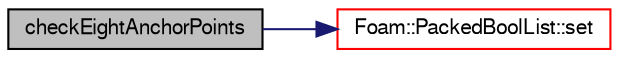 digraph "checkEightAnchorPoints"
{
  bgcolor="transparent";
  edge [fontname="FreeSans",fontsize="10",labelfontname="FreeSans",labelfontsize="10"];
  node [fontname="FreeSans",fontsize="10",shape=record];
  rankdir="LR";
  Node4642 [label="checkEightAnchorPoints",height=0.2,width=0.4,color="black", fillcolor="grey75", style="filled", fontcolor="black"];
  Node4642 -> Node4643 [color="midnightblue",fontsize="10",style="solid",fontname="FreeSans"];
  Node4643 [label="Foam::PackedBoolList::set",height=0.2,width=0.4,color="red",URL="$a25934.html#a0c010317ff4eff942a58dd385245119d",tooltip="Set specified bits. "];
}
